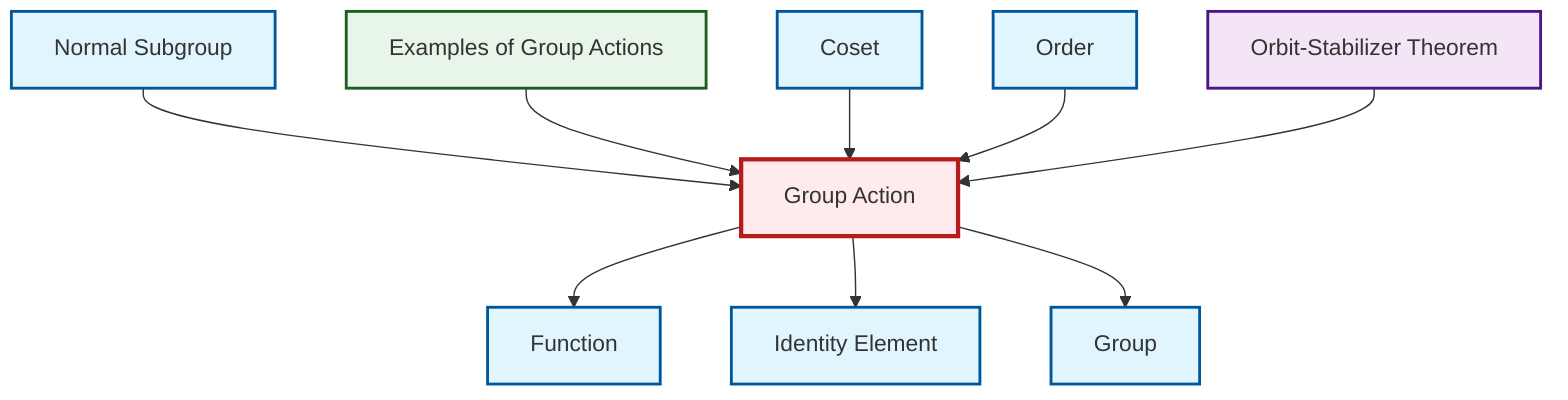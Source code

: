 graph TD
    classDef definition fill:#e1f5fe,stroke:#01579b,stroke-width:2px
    classDef theorem fill:#f3e5f5,stroke:#4a148c,stroke-width:2px
    classDef axiom fill:#fff3e0,stroke:#e65100,stroke-width:2px
    classDef example fill:#e8f5e9,stroke:#1b5e20,stroke-width:2px
    classDef current fill:#ffebee,stroke:#b71c1c,stroke-width:3px
    def-order["Order"]:::definition
    thm-orbit-stabilizer["Orbit-Stabilizer Theorem"]:::theorem
    ex-group-action-examples["Examples of Group Actions"]:::example
    def-group-action["Group Action"]:::definition
    def-identity-element["Identity Element"]:::definition
    def-normal-subgroup["Normal Subgroup"]:::definition
    def-group["Group"]:::definition
    def-function["Function"]:::definition
    def-coset["Coset"]:::definition
    def-normal-subgroup --> def-group-action
    ex-group-action-examples --> def-group-action
    def-group-action --> def-function
    def-group-action --> def-identity-element
    def-group-action --> def-group
    def-coset --> def-group-action
    def-order --> def-group-action
    thm-orbit-stabilizer --> def-group-action
    class def-group-action current